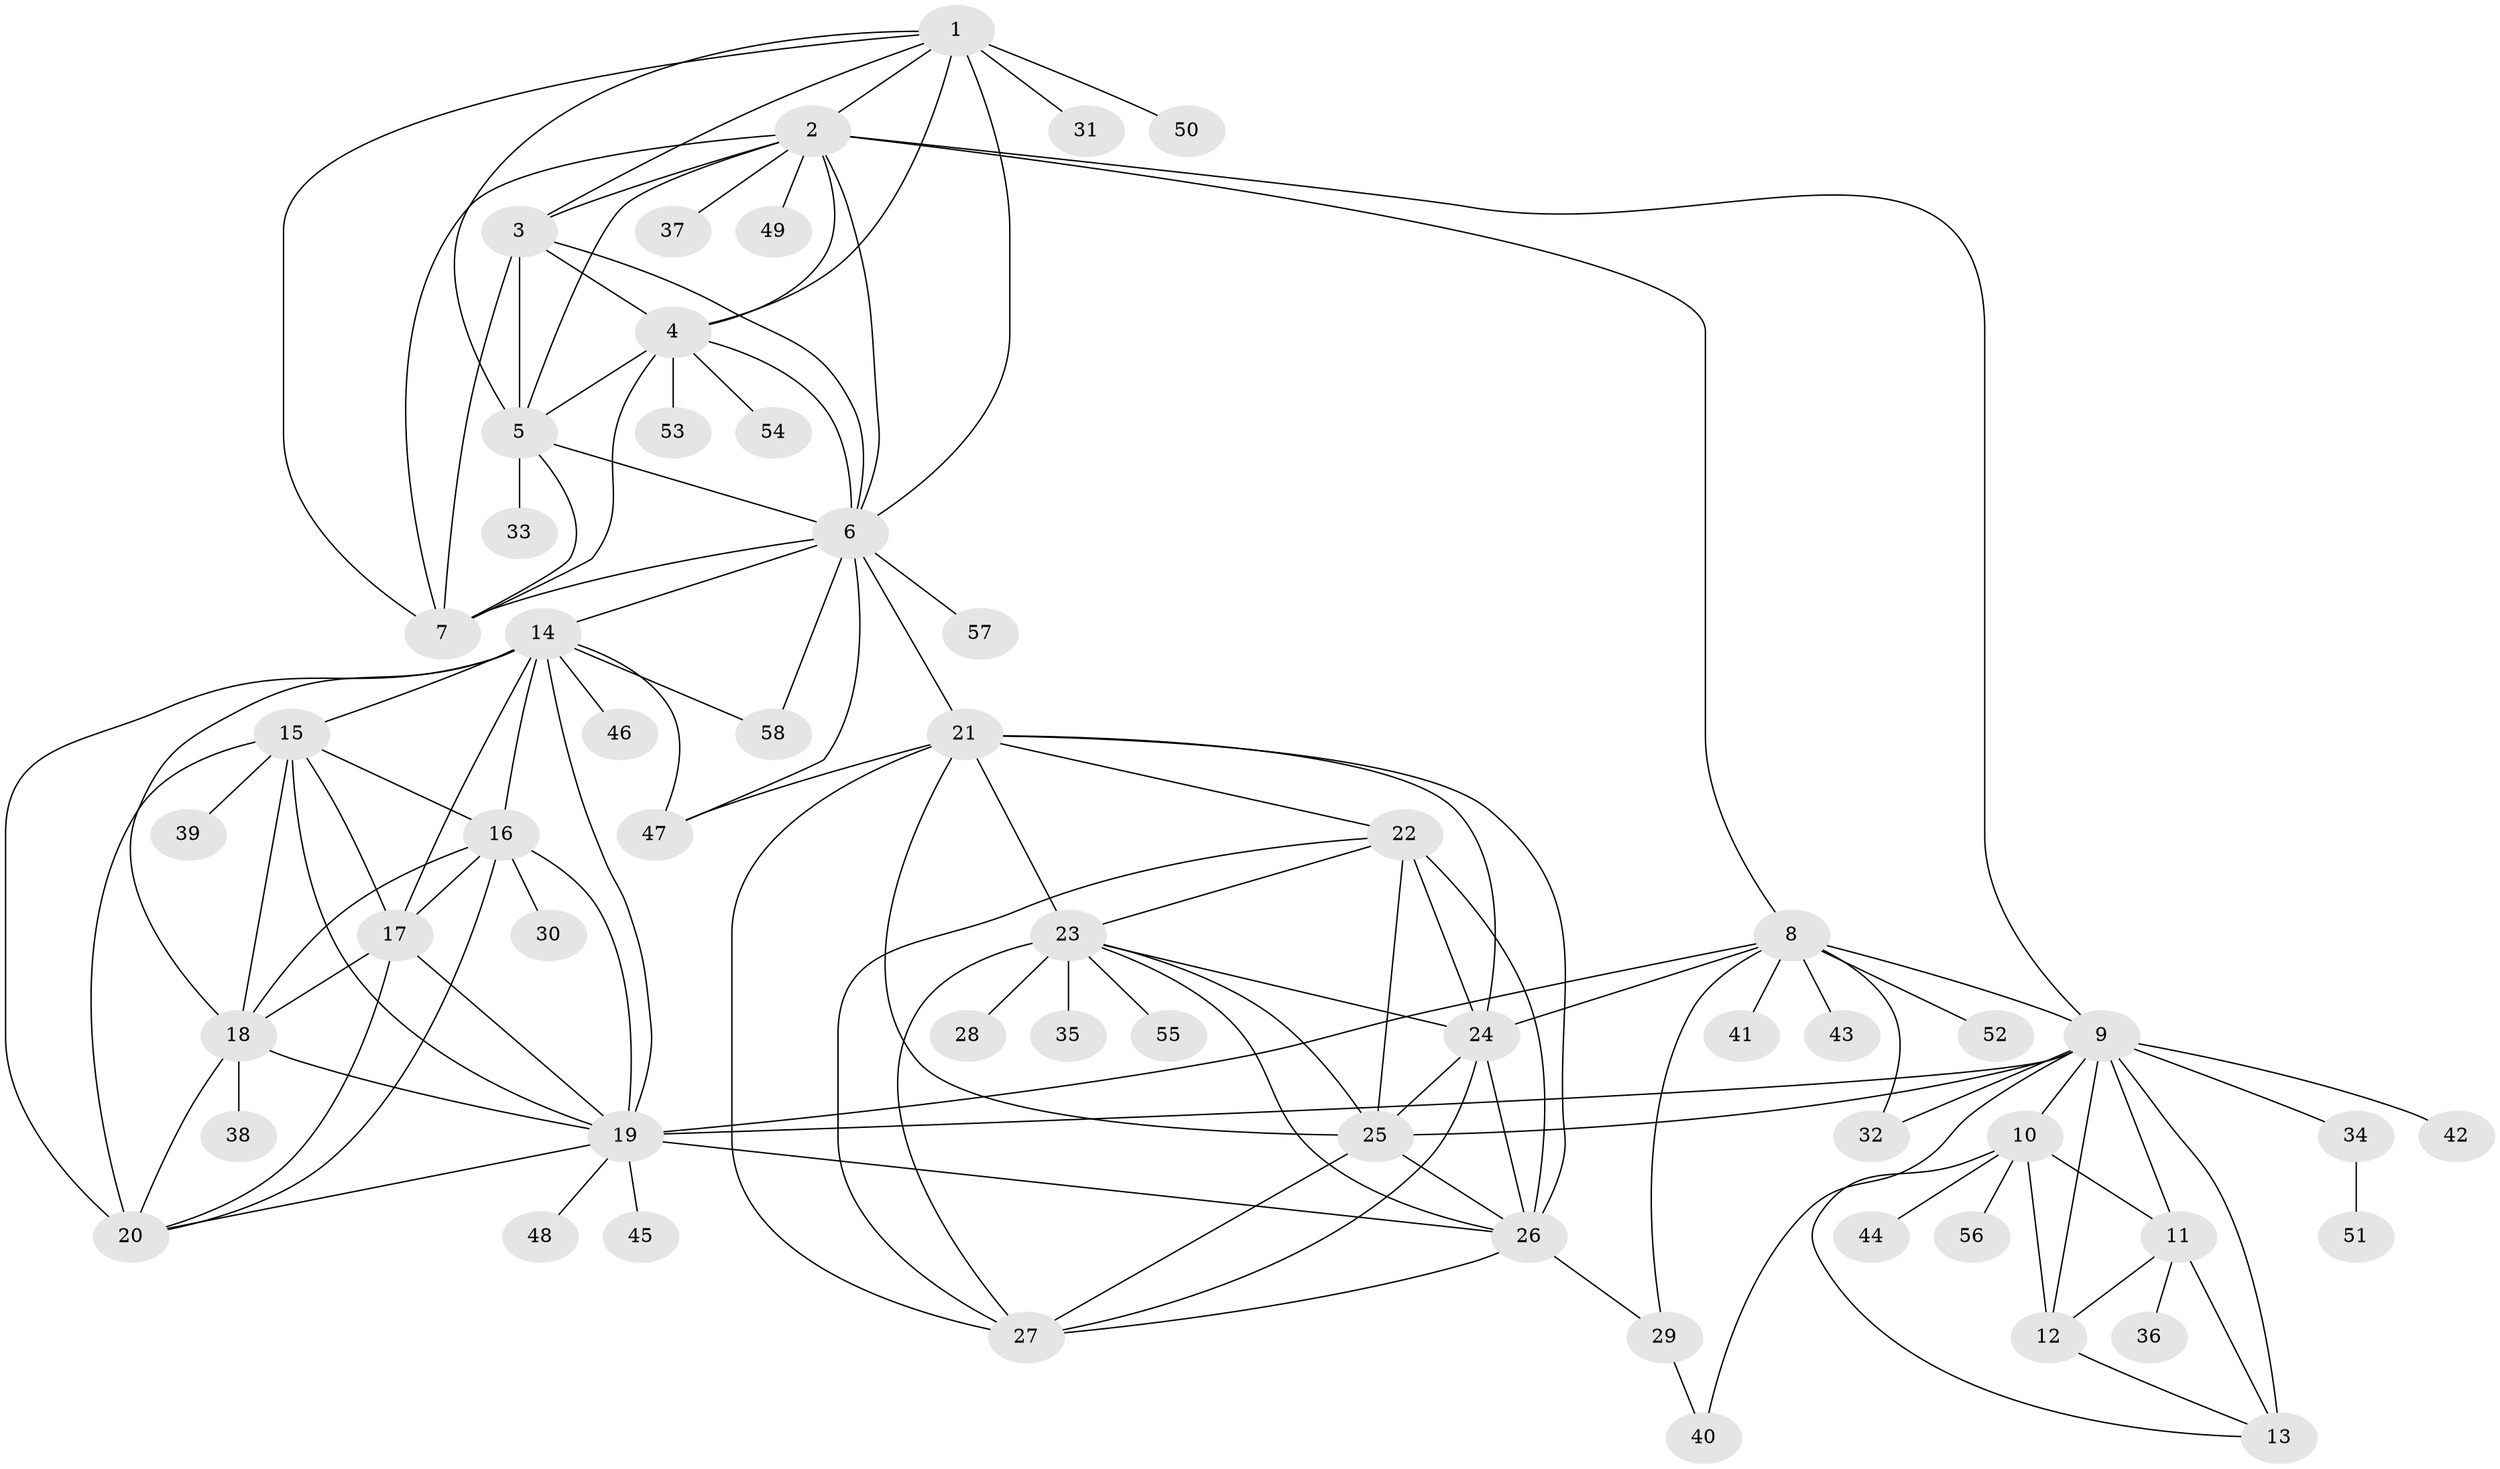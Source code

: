 // original degree distribution, {10: 0.04827586206896552, 11: 0.041379310344827586, 6: 0.013793103448275862, 13: 0.006896551724137931, 9: 0.05517241379310345, 8: 0.020689655172413793, 7: 0.034482758620689655, 12: 0.020689655172413793, 2: 0.15172413793103448, 1: 0.593103448275862, 3: 0.013793103448275862}
// Generated by graph-tools (version 1.1) at 2025/52/03/04/25 22:52:49]
// undirected, 58 vertices, 120 edges
graph export_dot {
  node [color=gray90,style=filled];
  1;
  2;
  3;
  4;
  5;
  6;
  7;
  8;
  9;
  10;
  11;
  12;
  13;
  14;
  15;
  16;
  17;
  18;
  19;
  20;
  21;
  22;
  23;
  24;
  25;
  26;
  27;
  28;
  29;
  30;
  31;
  32;
  33;
  34;
  35;
  36;
  37;
  38;
  39;
  40;
  41;
  42;
  43;
  44;
  45;
  46;
  47;
  48;
  49;
  50;
  51;
  52;
  53;
  54;
  55;
  56;
  57;
  58;
  1 -- 2 [weight=1.0];
  1 -- 3 [weight=1.0];
  1 -- 4 [weight=1.0];
  1 -- 5 [weight=1.0];
  1 -- 6 [weight=1.0];
  1 -- 7 [weight=1.0];
  1 -- 31 [weight=2.0];
  1 -- 50 [weight=1.0];
  2 -- 3 [weight=1.0];
  2 -- 4 [weight=1.0];
  2 -- 5 [weight=1.0];
  2 -- 6 [weight=1.0];
  2 -- 7 [weight=1.0];
  2 -- 8 [weight=1.0];
  2 -- 9 [weight=1.0];
  2 -- 37 [weight=1.0];
  2 -- 49 [weight=1.0];
  3 -- 4 [weight=1.0];
  3 -- 5 [weight=1.0];
  3 -- 6 [weight=1.0];
  3 -- 7 [weight=3.0];
  4 -- 5 [weight=1.0];
  4 -- 6 [weight=1.0];
  4 -- 7 [weight=1.0];
  4 -- 53 [weight=2.0];
  4 -- 54 [weight=1.0];
  5 -- 6 [weight=1.0];
  5 -- 7 [weight=1.0];
  5 -- 33 [weight=1.0];
  6 -- 7 [weight=1.0];
  6 -- 14 [weight=2.0];
  6 -- 21 [weight=1.0];
  6 -- 47 [weight=1.0];
  6 -- 57 [weight=1.0];
  6 -- 58 [weight=1.0];
  8 -- 9 [weight=1.0];
  8 -- 19 [weight=1.0];
  8 -- 24 [weight=1.0];
  8 -- 29 [weight=5.0];
  8 -- 32 [weight=3.0];
  8 -- 41 [weight=2.0];
  8 -- 43 [weight=4.0];
  8 -- 52 [weight=2.0];
  9 -- 10 [weight=3.0];
  9 -- 11 [weight=3.0];
  9 -- 12 [weight=3.0];
  9 -- 13 [weight=4.0];
  9 -- 19 [weight=1.0];
  9 -- 25 [weight=1.0];
  9 -- 32 [weight=1.0];
  9 -- 34 [weight=1.0];
  9 -- 40 [weight=1.0];
  9 -- 42 [weight=1.0];
  10 -- 11 [weight=1.0];
  10 -- 12 [weight=1.0];
  10 -- 13 [weight=1.0];
  10 -- 44 [weight=2.0];
  10 -- 56 [weight=1.0];
  11 -- 12 [weight=1.0];
  11 -- 13 [weight=1.0];
  11 -- 36 [weight=4.0];
  12 -- 13 [weight=1.0];
  14 -- 15 [weight=1.0];
  14 -- 16 [weight=1.0];
  14 -- 17 [weight=1.0];
  14 -- 18 [weight=1.0];
  14 -- 19 [weight=1.0];
  14 -- 20 [weight=3.0];
  14 -- 46 [weight=1.0];
  14 -- 47 [weight=1.0];
  14 -- 58 [weight=1.0];
  15 -- 16 [weight=1.0];
  15 -- 17 [weight=1.0];
  15 -- 18 [weight=1.0];
  15 -- 19 [weight=1.0];
  15 -- 20 [weight=1.0];
  15 -- 39 [weight=2.0];
  16 -- 17 [weight=1.0];
  16 -- 18 [weight=1.0];
  16 -- 19 [weight=1.0];
  16 -- 20 [weight=1.0];
  16 -- 30 [weight=2.0];
  17 -- 18 [weight=1.0];
  17 -- 19 [weight=1.0];
  17 -- 20 [weight=1.0];
  18 -- 19 [weight=1.0];
  18 -- 20 [weight=1.0];
  18 -- 38 [weight=3.0];
  19 -- 20 [weight=1.0];
  19 -- 26 [weight=1.0];
  19 -- 45 [weight=1.0];
  19 -- 48 [weight=1.0];
  21 -- 22 [weight=1.0];
  21 -- 23 [weight=1.0];
  21 -- 24 [weight=1.0];
  21 -- 25 [weight=1.0];
  21 -- 26 [weight=1.0];
  21 -- 27 [weight=1.0];
  21 -- 47 [weight=1.0];
  22 -- 23 [weight=1.0];
  22 -- 24 [weight=1.0];
  22 -- 25 [weight=6.0];
  22 -- 26 [weight=1.0];
  22 -- 27 [weight=1.0];
  23 -- 24 [weight=1.0];
  23 -- 25 [weight=1.0];
  23 -- 26 [weight=1.0];
  23 -- 27 [weight=1.0];
  23 -- 28 [weight=1.0];
  23 -- 35 [weight=3.0];
  23 -- 55 [weight=1.0];
  24 -- 25 [weight=1.0];
  24 -- 26 [weight=1.0];
  24 -- 27 [weight=1.0];
  25 -- 26 [weight=1.0];
  25 -- 27 [weight=1.0];
  26 -- 27 [weight=1.0];
  26 -- 29 [weight=1.0];
  29 -- 40 [weight=1.0];
  34 -- 51 [weight=1.0];
}
